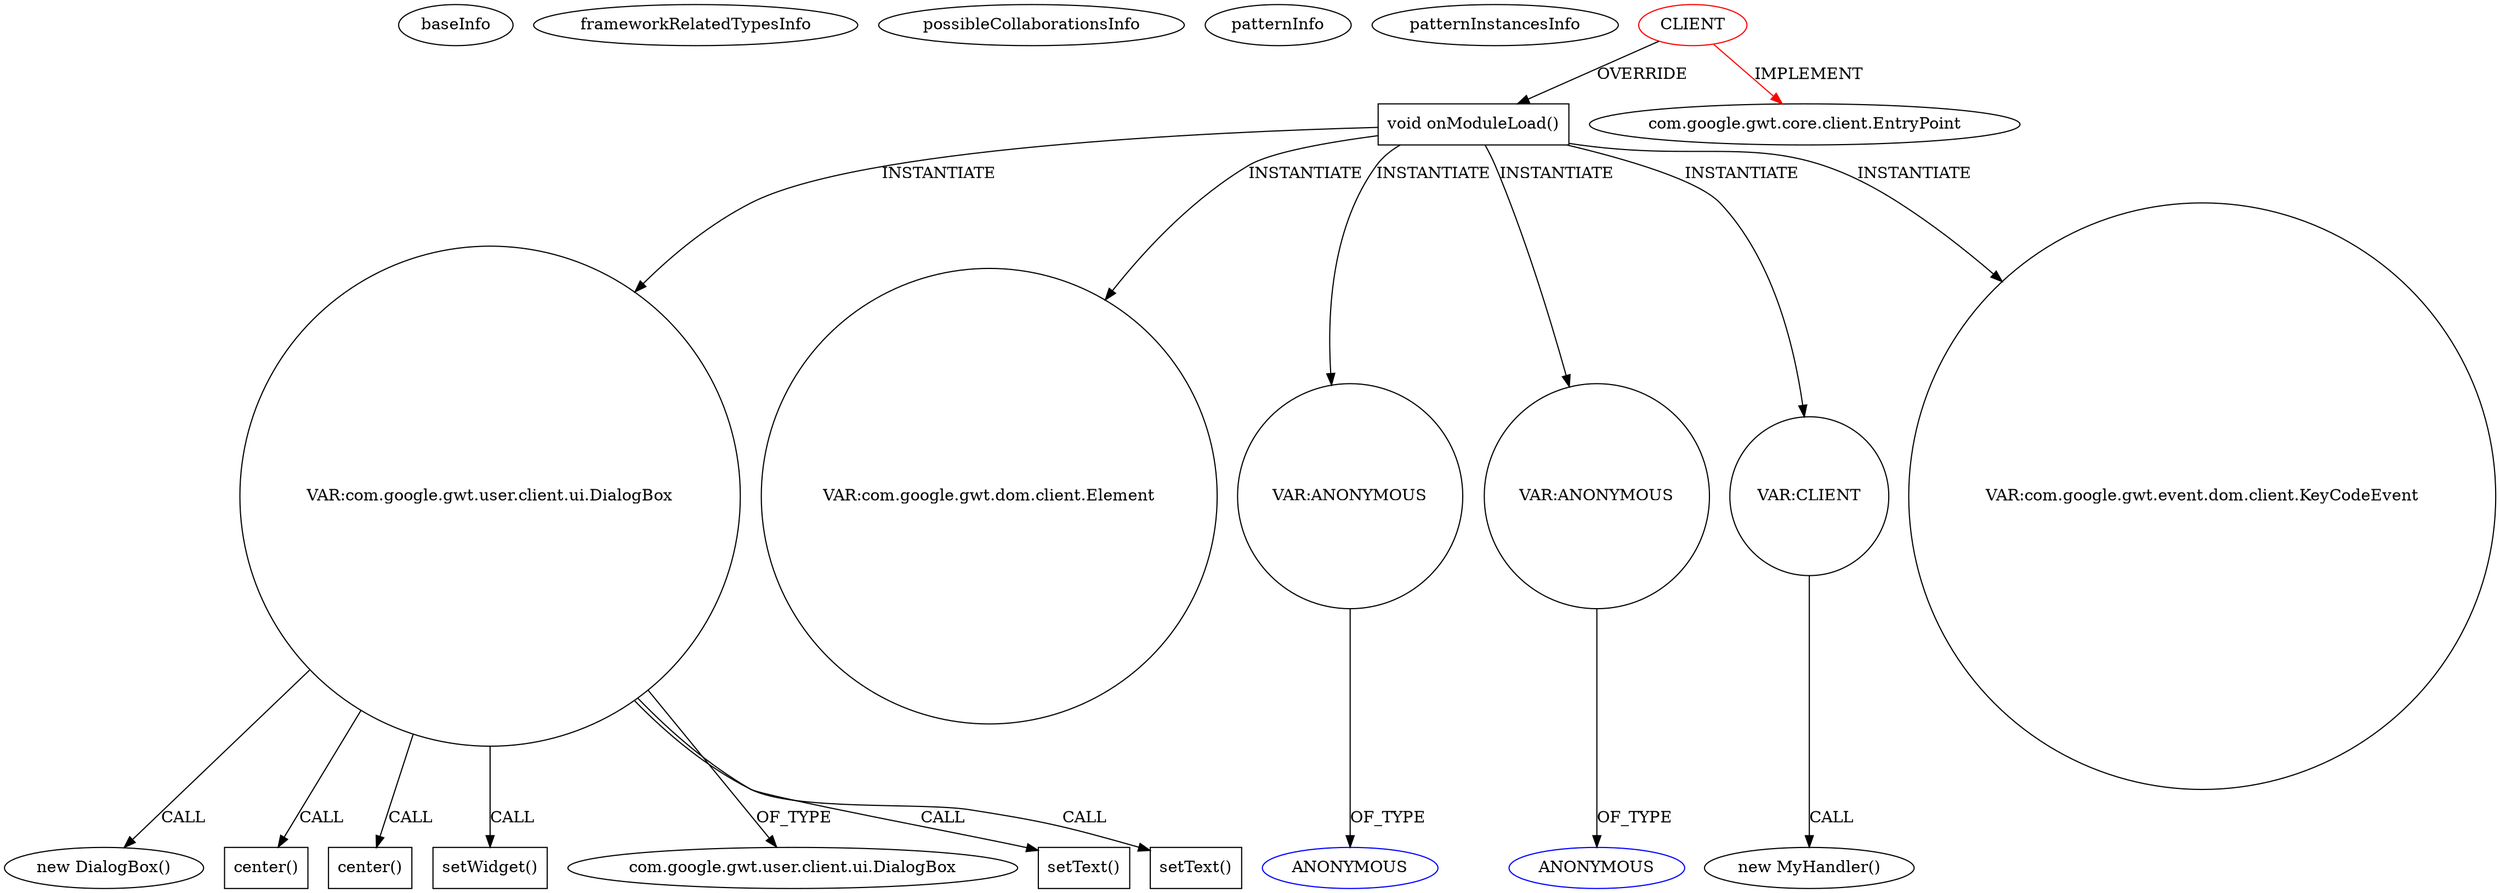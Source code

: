 digraph {
baseInfo[graphId=624,category="pattern",isAnonymous=false,possibleRelation=false]
frameworkRelatedTypesInfo[0="com.google.gwt.core.client.EntryPoint"]
possibleCollaborationsInfo[]
patternInfo[frequency=12.0,patternRootClient=0]
patternInstancesInfo[0="xinl-feedlosophor~/xinl-feedlosophor/feedlosophor-master/Feedlosophor/src/feedlosophor/client/Feedlosophor.java~Feedlosophor~4708",1="lferna-Padel~/lferna-Padel/Padel-master/src/padel/client/Padel.java~Padel~3621",2="AquaWolf-frontier-manager~/AquaWolf-frontier-manager/frontier-manager-master/Frontier Manager Server/src/de/waldmeisterundfreunde/frontiermanger/client/Frontier_Manager.java~Frontier_Manager~20",3="chap19150-SeptaSquared~/chap19150-SeptaSquared/SeptaSquared-master/SeptaSquare/src/com/chapslife/septasquare/client/SeptaSquare.java~SeptaSquare~1059",4="BrianHenryIE-GwtDropwizard~/BrianHenryIE-GwtDropwizard/GwtDropwizard-master/src/main/java/ie/brianhenry/gwtdropwizard/client/GwtDropwizardClient.java~GwtDropwizardClient~44",5="MainMain-ChatCafeine~/MainMain-ChatCafeine/ChatCafeine-master/ChatCafeine/src/sources/client/ChatCafeine.java~ChatCafeine~180",6="ravitle-JBTest~/ravitle-JBTest/JBTest-master/JBTest/src/jbtestPro_v1/client/JbtestPro_v1.java~JbtestPro_v1~4329",7="karuto-cloud-storage-gallery~/karuto-cloud-storage-gallery/cloud-storage-gallery-master/src/com/mycompany/cloudstoragegallery/client/CloudStorageGallery.java~CloudStorageGallery~3400",8="marchold-BandRidesServer~/marchold-BandRidesServer/BandRidesServer-master/Band-Rides-Server/src/com/catglo/bandridesserver/client/Band_Rides_Server.java~Band_Rides_Server~3705",9="robinkeunen-shiny-octo-ironman~/robinkeunen-shiny-octo-ironman/shiny-octo-ironman-master/Guestbook/src/guestbook/client/Guestbook.java~Guestbook~4419",10="ph73nt-fuzzy-archer~/ph73nt-fuzzy-archer/fuzzy-archer-master/src/couk/fishlegs/nucmedone/client/NucMedOne.java~NucMedOne~4289",11="hershal-supertictactoe~/hershal-supertictactoe/supertictactoe-master/src/com/supertictactoe/supertictactoe/client/SuperTicTacToe.java~SuperTicTacToe~1407"]
36[label="new DialogBox()",vertexType="CONSTRUCTOR_CALL",isFrameworkType=false]
37[label="VAR:com.google.gwt.user.client.ui.DialogBox",vertexType="VARIABLE_EXPRESION",isFrameworkType=false,shape=circle]
120[label="center()",vertexType="INSIDE_CALL",isFrameworkType=false,shape=box]
130[label="center()",vertexType="INSIDE_CALL",isFrameworkType=false,shape=box]
81[label="setWidget()",vertexType="INSIDE_CALL",isFrameworkType=false,shape=box]
2[label="void onModuleLoad()",vertexType="OVERRIDING_METHOD_DECLARATION",isFrameworkType=false,shape=box]
46[label="VAR:com.google.gwt.dom.client.Element",vertexType="VARIABLE_EXPRESION",isFrameworkType=false,shape=circle]
0[label="CLIENT",vertexType="ROOT_CLIENT_CLASS_DECLARATION",isFrameworkType=false,color=red]
1[label="com.google.gwt.core.client.EntryPoint",vertexType="FRAMEWORK_INTERFACE_TYPE",isFrameworkType=false]
110[label="VAR:ANONYMOUS",vertexType="VARIABLE_EXPRESION",isFrameworkType=false,shape=circle]
111[label="ANONYMOUS",vertexType="REFERENCE_ANONYMOUS_DECLARATION",isFrameworkType=false,color=blue]
85[label="VAR:ANONYMOUS",vertexType="VARIABLE_EXPRESION",isFrameworkType=false,shape=circle]
86[label="ANONYMOUS",vertexType="REFERENCE_ANONYMOUS_DECLARATION",isFrameworkType=false,color=blue]
134[label="VAR:CLIENT",vertexType="VARIABLE_EXPRESION",isFrameworkType=false,shape=circle]
94[label="VAR:com.google.gwt.event.dom.client.KeyCodeEvent",vertexType="VARIABLE_EXPRESION",isFrameworkType=false,shape=circle]
133[label="new MyHandler()",vertexType="CONSTRUCTOR_CALL",isFrameworkType=false]
38[label="com.google.gwt.user.client.ui.DialogBox",vertexType="FRAMEWORK_CLASS_TYPE",isFrameworkType=false]
114[label="setText()",vertexType="INSIDE_CALL",isFrameworkType=false,shape=box]
40[label="setText()",vertexType="INSIDE_CALL",isFrameworkType=false,shape=box]
2->85[label="INSTANTIATE"]
134->133[label="CALL"]
2->134[label="INSTANTIATE"]
0->1[label="IMPLEMENT",color=red]
37->38[label="OF_TYPE"]
2->110[label="INSTANTIATE"]
37->130[label="CALL"]
2->37[label="INSTANTIATE"]
37->81[label="CALL"]
37->120[label="CALL"]
37->40[label="CALL"]
2->46[label="INSTANTIATE"]
37->36[label="CALL"]
0->2[label="OVERRIDE"]
85->86[label="OF_TYPE"]
2->94[label="INSTANTIATE"]
37->114[label="CALL"]
110->111[label="OF_TYPE"]
}
